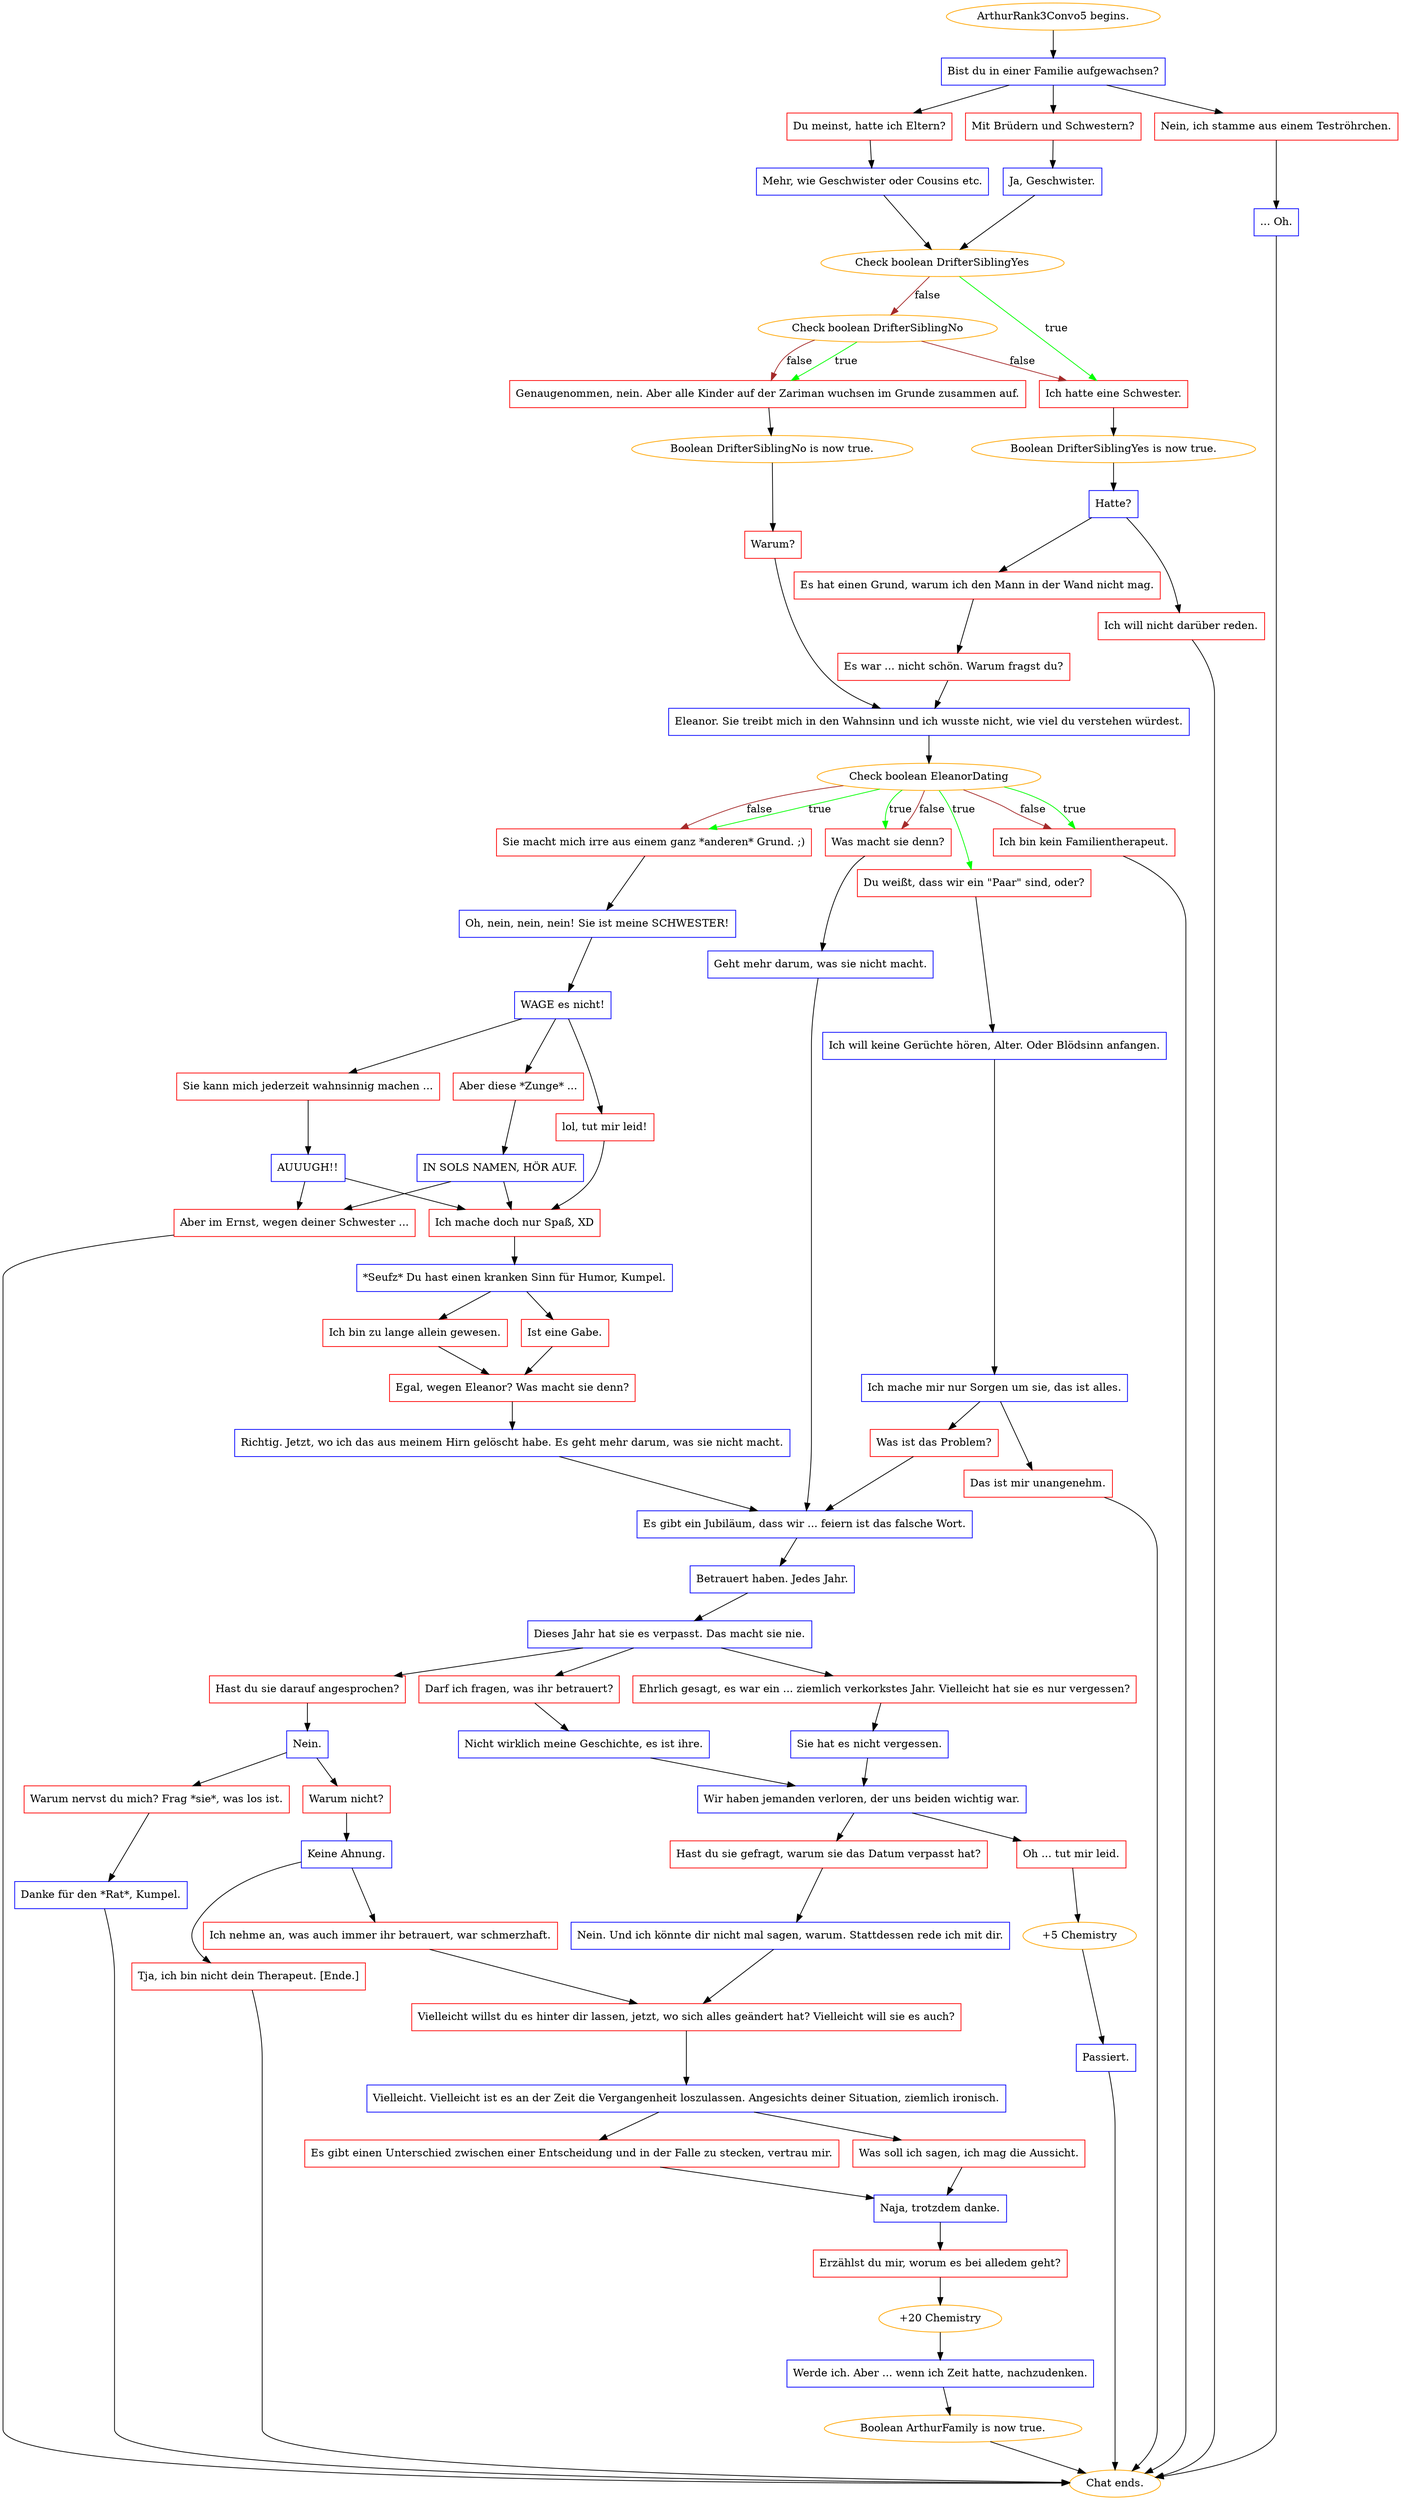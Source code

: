 digraph {
	"ArthurRank3Convo5 begins." [color=orange];
		"ArthurRank3Convo5 begins." -> j3052577786;
	j3052577786 [label="Bist du in einer Familie aufgewachsen?",shape=box,color=blue];
		j3052577786 -> j2356680172;
		j3052577786 -> j2156946023;
		j3052577786 -> j3171875152;
	j2356680172 [label="Mit Brüdern und Schwestern?",shape=box,color=red];
		j2356680172 -> j250697047;
	j2156946023 [label="Du meinst, hatte ich Eltern?",shape=box,color=red];
		j2156946023 -> j2340150660;
	j3171875152 [label="Nein, ich stamme aus einem Teströhrchen.",shape=box,color=red];
		j3171875152 -> j2365126978;
	j250697047 [label="Ja, Geschwister.",shape=box,color=blue];
		j250697047 -> j4264579692;
	j2340150660 [label="Mehr, wie Geschwister oder Cousins etc.",shape=box,color=blue];
		j2340150660 -> j4264579692;
	j2365126978 [label="... Oh.",shape=box,color=blue];
		j2365126978 -> "Chat ends.";
	j4264579692 [label="Check boolean DrifterSiblingYes",color=orange];
		j4264579692 -> j3182523247 [label=true,color=green];
		j4264579692 -> j440642073 [label=false,color=brown];
	"Chat ends." [color=orange];
	j3182523247 [label="Ich hatte eine Schwester.",shape=box,color=red];
		j3182523247 -> j4082341470;
	j440642073 [label="Check boolean DrifterSiblingNo",color=orange];
		j440642073 -> j326615303 [label=true,color=green];
		j440642073 -> j3182523247 [label=false,color=brown];
		j440642073 -> j326615303 [label=false,color=brown];
	j4082341470 [label="Boolean DrifterSiblingYes is now true.",color=orange];
		j4082341470 -> j1191685446;
	j326615303 [label="Genaugenommen, nein. Aber alle Kinder auf der Zariman wuchsen im Grunde zusammen auf.",shape=box,color=red];
		j326615303 -> j2824721579;
	j1191685446 [label="Hatte?",shape=box,color=blue];
		j1191685446 -> j497989493;
		j1191685446 -> j3307484497;
	j2824721579 [label="Boolean DrifterSiblingNo is now true.",color=orange];
		j2824721579 -> j3919734910;
	j497989493 [label="Es hat einen Grund, warum ich den Mann in der Wand nicht mag.",shape=box,color=red];
		j497989493 -> j603615536;
	j3307484497 [label="Ich will nicht darüber reden.",shape=box,color=red];
		j3307484497 -> "Chat ends.";
	j3919734910 [label="Warum?",shape=box,color=red];
		j3919734910 -> j4118766090;
	j603615536 [label="Es war ... nicht schön. Warum fragst du?",shape=box,color=red];
		j603615536 -> j4118766090;
	j4118766090 [label="Eleanor. Sie treibt mich in den Wahnsinn und ich wusste nicht, wie viel du verstehen würdest.",shape=box,color=blue];
		j4118766090 -> j2603314524;
	j2603314524 [label="Check boolean EleanorDating",color=orange];
		j2603314524 -> j1710991330 [label=true,color=green];
		j2603314524 -> j127202456 [label=true,color=green];
		j2603314524 -> j3778313746 [label=true,color=green];
		j2603314524 -> j474498560 [label=true,color=green];
		j2603314524 -> j127202456 [label=false,color=brown];
		j2603314524 -> j3778313746 [label=false,color=brown];
		j2603314524 -> j474498560 [label=false,color=brown];
	j1710991330 [label="Du weißt, dass wir ein \"Paar\" sind, oder?",shape=box,color=red];
		j1710991330 -> j370991237;
	j127202456 [label="Was macht sie denn?",shape=box,color=red];
		j127202456 -> j940157224;
	j3778313746 [label="Sie macht mich irre aus einem ganz *anderen* Grund. ;)",shape=box,color=red];
		j3778313746 -> j4055202929;
	j474498560 [label="Ich bin kein Familientherapeut.",shape=box,color=red];
		j474498560 -> "Chat ends.";
	j370991237 [label="Ich will keine Gerüchte hören, Alter. Oder Blödsinn anfangen.",shape=box,color=blue];
		j370991237 -> j3098042588;
	j940157224 [label="Geht mehr darum, was sie nicht macht.",shape=box,color=blue];
		j940157224 -> j4268844562;
	j4055202929 [label="Oh, nein, nein, nein! Sie ist meine SCHWESTER!",shape=box,color=blue];
		j4055202929 -> j4290456096;
	j3098042588 [label="Ich mache mir nur Sorgen um sie, das ist alles.",shape=box,color=blue];
		j3098042588 -> j397827143;
		j3098042588 -> j2224818669;
	j4268844562 [label="Es gibt ein Jubiläum, dass wir ... feiern ist das falsche Wort.",shape=box,color=blue];
		j4268844562 -> j1469562268;
	j4290456096 [label="WAGE es nicht!",shape=box,color=blue];
		j4290456096 -> j1218244948;
		j4290456096 -> j390131443;
		j4290456096 -> j1973621748;
	j397827143 [label="Was ist das Problem?",shape=box,color=red];
		j397827143 -> j4268844562;
	j2224818669 [label="Das ist mir unangenehm.",shape=box,color=red];
		j2224818669 -> "Chat ends.";
	j1469562268 [label="Betrauert haben. Jedes Jahr.",shape=box,color=blue];
		j1469562268 -> j1419184360;
	j1218244948 [label="lol, tut mir leid!",shape=box,color=red];
		j1218244948 -> j1779525152;
	j390131443 [label="Aber diese *Zunge* ...",shape=box,color=red];
		j390131443 -> j3820880;
	j1973621748 [label="Sie kann mich jederzeit wahnsinnig machen ...",shape=box,color=red];
		j1973621748 -> j3644305675;
	j1419184360 [label="Dieses Jahr hat sie es verpasst. Das macht sie nie.",shape=box,color=blue];
		j1419184360 -> j3166524717;
		j1419184360 -> j2647475829;
		j1419184360 -> j1422227411;
	j1779525152 [label="Ich mache doch nur Spaß, XD",shape=box,color=red];
		j1779525152 -> j2256462697;
	j3820880 [label="IN SOLS NAMEN, HÖR AUF.",shape=box,color=blue];
		j3820880 -> j1382885410;
		j3820880 -> j1779525152;
	j3644305675 [label="AUUUGH!!",shape=box,color=blue];
		j3644305675 -> j1382885410;
		j3644305675 -> j1779525152;
	j3166524717 [label="Ehrlich gesagt, es war ein ... ziemlich verkorkstes Jahr. Vielleicht hat sie es nur vergessen?",shape=box,color=red];
		j3166524717 -> j3981389031;
	j2647475829 [label="Darf ich fragen, was ihr betrauert?",shape=box,color=red];
		j2647475829 -> j2031987193;
	j1422227411 [label="Hast du sie darauf angesprochen?",shape=box,color=red];
		j1422227411 -> j533508946;
	j2256462697 [label="*Seufz* Du hast einen kranken Sinn für Humor, Kumpel.",shape=box,color=blue];
		j2256462697 -> j20718407;
		j2256462697 -> j2307710935;
	j1382885410 [label="Aber im Ernst, wegen deiner Schwester ...",shape=box,color=red];
		j1382885410 -> "Chat ends.";
	j3981389031 [label="Sie hat es nicht vergessen.",shape=box,color=blue];
		j3981389031 -> j1771694388;
	j2031987193 [label="Nicht wirklich meine Geschichte, es ist ihre.",shape=box,color=blue];
		j2031987193 -> j1771694388;
	j533508946 [label="Nein.",shape=box,color=blue];
		j533508946 -> j376979385;
		j533508946 -> j154988755;
	j20718407 [label="Ich bin zu lange allein gewesen.",shape=box,color=red];
		j20718407 -> j3126354977;
	j2307710935 [label="Ist eine Gabe.",shape=box,color=red];
		j2307710935 -> j3126354977;
	j1771694388 [label="Wir haben jemanden verloren, der uns beiden wichtig war.",shape=box,color=blue];
		j1771694388 -> j1216563475;
		j1771694388 -> j2728646251;
	j376979385 [label="Warum nicht?",shape=box,color=red];
		j376979385 -> j2563603773;
	j154988755 [label="Warum nervst du mich? Frag *sie*, was los ist.",shape=box,color=red];
		j154988755 -> j1626358758;
	j3126354977 [label="Egal, wegen Eleanor? Was macht sie denn?",shape=box,color=red];
		j3126354977 -> j3369771225;
	j1216563475 [label="Hast du sie gefragt, warum sie das Datum verpasst hat?",shape=box,color=red];
		j1216563475 -> j2758297708;
	j2728646251 [label="Oh ... tut mir leid.",shape=box,color=red];
		j2728646251 -> j1388268585;
	j2563603773 [label="Keine Ahnung.",shape=box,color=blue];
		j2563603773 -> j2140216490;
		j2563603773 -> j1501942332;
	j1626358758 [label="Danke für den *Rat*, Kumpel.",shape=box,color=blue];
		j1626358758 -> "Chat ends.";
	j3369771225 [label="Richtig. Jetzt, wo ich das aus meinem Hirn gelöscht habe. Es geht mehr darum, was sie nicht macht.",shape=box,color=blue];
		j3369771225 -> j4268844562;
	j2758297708 [label="Nein. Und ich könnte dir nicht mal sagen, warum. Stattdessen rede ich mit dir.",shape=box,color=blue];
		j2758297708 -> j255813063;
	j1388268585 [label="+5 Chemistry",color=orange];
		j1388268585 -> j2972490939;
	j2140216490 [label="Ich nehme an, was auch immer ihr betrauert, war schmerzhaft.",shape=box,color=red];
		j2140216490 -> j255813063;
	j1501942332 [label="Tja, ich bin nicht dein Therapeut. [Ende.]",shape=box,color=red];
		j1501942332 -> "Chat ends.";
	j255813063 [label="Vielleicht willst du es hinter dir lassen, jetzt, wo sich alles geändert hat? Vielleicht will sie es auch?",shape=box,color=red];
		j255813063 -> j2059809289;
	j2972490939 [label="Passiert.",shape=box,color=blue];
		j2972490939 -> "Chat ends.";
	j2059809289 [label="Vielleicht. Vielleicht ist es an der Zeit die Vergangenheit loszulassen. Angesichts deiner Situation, ziemlich ironisch.",shape=box,color=blue];
		j2059809289 -> j929033368;
		j2059809289 -> j176109454;
	j929033368 [label="Es gibt einen Unterschied zwischen einer Entscheidung und in der Falle zu stecken, vertrau mir.",shape=box,color=red];
		j929033368 -> j364864414;
	j176109454 [label="Was soll ich sagen, ich mag die Aussicht.",shape=box,color=red];
		j176109454 -> j364864414;
	j364864414 [label="Naja, trotzdem danke.",shape=box,color=blue];
		j364864414 -> j3581423706;
	j3581423706 [label="Erzählst du mir, worum es bei alledem geht?",shape=box,color=red];
		j3581423706 -> j924688285;
	j924688285 [label="+20 Chemistry",color=orange];
		j924688285 -> j3547858863;
	j3547858863 [label="Werde ich. Aber ... wenn ich Zeit hatte, nachzudenken.",shape=box,color=blue];
		j3547858863 -> j390799925;
	j390799925 [label="Boolean ArthurFamily is now true.",color=orange];
		j390799925 -> "Chat ends.";
}